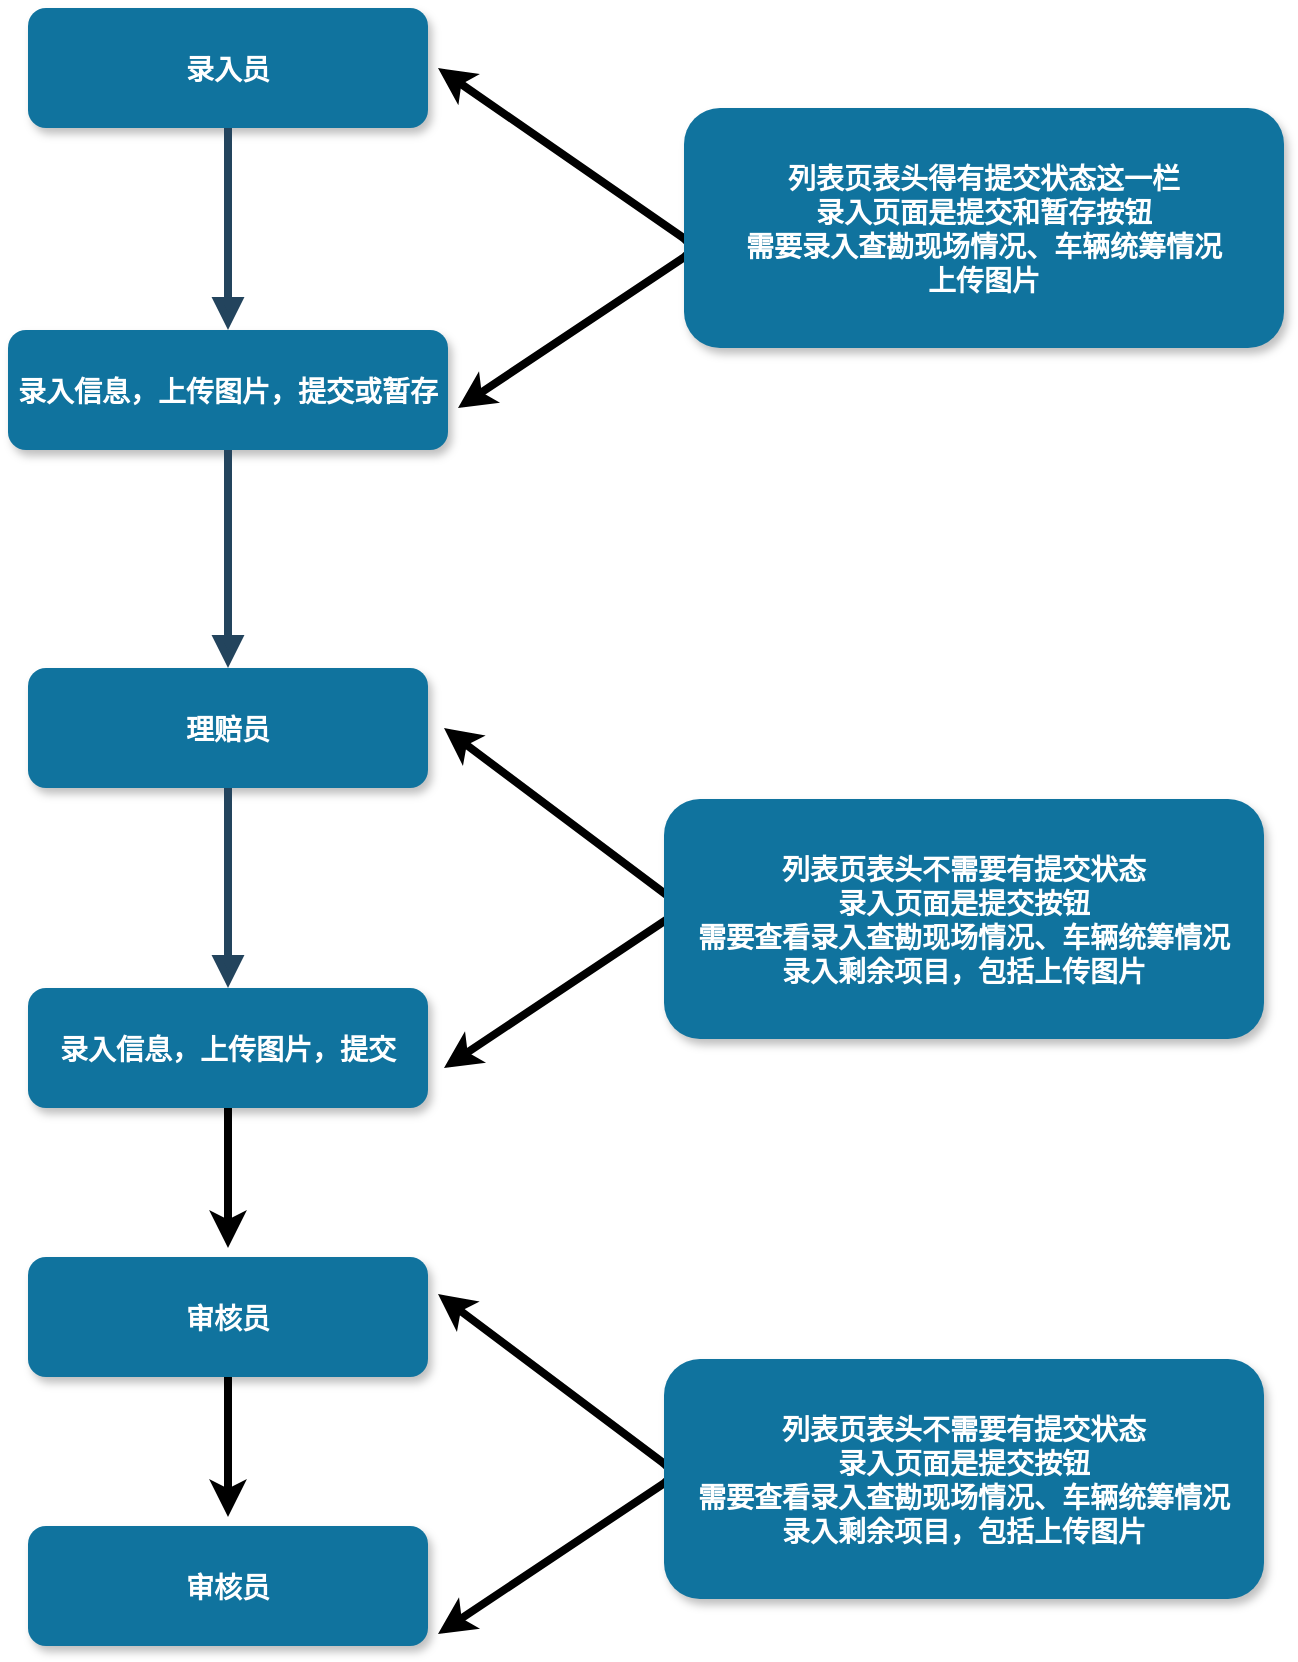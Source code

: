 <mxfile version="13.8.0" type="github">
  <diagram name="Page-1" id="97916047-d0de-89f5-080d-49f4d83e522f">
    <mxGraphModel dx="1422" dy="713" grid="1" gridSize="10" guides="1" tooltips="1" connect="1" arrows="1" fold="1" page="1" pageScale="1.5" pageWidth="1169" pageHeight="827" background="#ffffff" math="0" shadow="0">
      <root>
        <mxCell id="0" />
        <mxCell id="1" parent="0" />
        <mxCell id="2" value="录入员" style="rounded=1;fillColor=#10739E;strokeColor=none;shadow=1;gradientColor=none;fontStyle=1;fontColor=#FFFFFF;fontSize=14;" parent="1" vertex="1">
          <mxGeometry x="560" y="70" width="200" height="60" as="geometry" />
        </mxCell>
        <mxCell id="3" value="录入信息，上传图片，提交或暂存" style="rounded=1;fillColor=#10739E;strokeColor=none;shadow=1;gradientColor=none;fontStyle=1;fontColor=#FFFFFF;fontSize=14;" parent="1" vertex="1">
          <mxGeometry x="550" y="231" width="220" height="60" as="geometry" />
        </mxCell>
        <mxCell id="13" value="理赔员" style="rounded=1;fillColor=#10739E;strokeColor=none;shadow=1;gradientColor=none;fontStyle=1;fontColor=#FFFFFF;fontSize=14;" parent="1" vertex="1">
          <mxGeometry x="560" y="400" width="200" height="60" as="geometry" />
        </mxCell>
        <mxCell id="LGrF4aPvjSiB4dfjYXlf-71" style="edgeStyle=orthogonalEdgeStyle;rounded=0;jumpSize=6;orthogonalLoop=1;jettySize=auto;html=1;endSize=6;strokeWidth=4;fontSize=14;fontColor=#FFFFFF;" edge="1" parent="1">
          <mxGeometry relative="1" as="geometry">
            <mxPoint x="660" y="690" as="targetPoint" />
            <mxPoint x="660" y="620" as="sourcePoint" />
            <Array as="points">
              <mxPoint x="660" y="670" />
            </Array>
          </mxGeometry>
        </mxCell>
        <mxCell id="14" value="录入信息，上传图片，提交" style="rounded=1;fillColor=#10739E;strokeColor=none;shadow=1;gradientColor=none;fontStyle=1;fontColor=#FFFFFF;fontSize=14;" parent="1" vertex="1">
          <mxGeometry x="560" y="560" width="200" height="60" as="geometry" />
        </mxCell>
        <mxCell id="16" value="审核员" style="rounded=1;fillColor=#10739E;strokeColor=none;shadow=1;gradientColor=none;fontStyle=1;fontColor=#FFFFFF;fontSize=14;" parent="1" vertex="1">
          <mxGeometry x="560" y="694.5" width="200" height="60" as="geometry" />
        </mxCell>
        <mxCell id="29" value="" style="edgeStyle=elbowEdgeStyle;elbow=vertical;strokeWidth=4;endArrow=block;endFill=1;fontStyle=1;strokeColor=#23445D;" parent="1" source="2" target="3" edge="1">
          <mxGeometry x="-90" y="-44.5" width="100" height="100" as="geometry">
            <mxPoint x="-90" y="55.5" as="sourcePoint" />
            <mxPoint x="10" y="-44.5" as="targetPoint" />
          </mxGeometry>
        </mxCell>
        <mxCell id="42" value="" style="edgeStyle=elbowEdgeStyle;elbow=vertical;strokeWidth=4;endArrow=block;endFill=1;fontStyle=1;strokeColor=#23445D;" parent="1" source="13" edge="1">
          <mxGeometry x="-50" y="-44.5" width="100" height="100" as="geometry">
            <mxPoint x="-50" y="55.5" as="sourcePoint" />
            <mxPoint x="660" y="560" as="targetPoint" />
          </mxGeometry>
        </mxCell>
        <mxCell id="54" value="" style="edgeStyle=elbowEdgeStyle;elbow=vertical;strokeWidth=4;endArrow=block;endFill=1;fontStyle=1;strokeColor=#23445D;endSize=6;jumpSize=6;exitX=0.5;exitY=1;exitDx=0;exitDy=0;" parent="1" source="3" target="13" edge="1">
          <mxGeometry x="-90" y="-44.5" width="100" height="100" as="geometry">
            <mxPoint x="660" y="300" as="sourcePoint" />
            <mxPoint x="10" y="-44.5" as="targetPoint" />
            <Array as="points">
              <mxPoint x="660" y="390" />
              <mxPoint x="540" y="345.5" />
            </Array>
          </mxGeometry>
        </mxCell>
        <mxCell id="LGrF4aPvjSiB4dfjYXlf-62" value="" style="endArrow=classic;startArrow=classic;html=1;strokeWidth=4;" edge="1" parent="1">
          <mxGeometry width="50" height="50" relative="1" as="geometry">
            <mxPoint x="765" y="100" as="sourcePoint" />
            <mxPoint x="775" y="270" as="targetPoint" />
            <Array as="points">
              <mxPoint x="895" y="190" />
            </Array>
          </mxGeometry>
        </mxCell>
        <mxCell id="LGrF4aPvjSiB4dfjYXlf-64" value="列表页表头得有提交状态这一栏&#xa;录入页面是提交和暂存按钮&#xa;需要录入查勘现场情况、车辆统筹情况&#xa;上传图片" style="rounded=1;fillColor=#10739E;strokeColor=none;shadow=1;gradientColor=none;fontStyle=1;fontColor=#FFFFFF;fontSize=14;" vertex="1" parent="1">
          <mxGeometry x="888" y="120" width="300" height="120" as="geometry" />
        </mxCell>
        <mxCell id="LGrF4aPvjSiB4dfjYXlf-69" value="" style="endArrow=classic;startArrow=classic;html=1;strokeWidth=4;" edge="1" parent="1">
          <mxGeometry width="50" height="50" relative="1" as="geometry">
            <mxPoint x="768" y="430" as="sourcePoint" />
            <mxPoint x="768" y="600" as="targetPoint" />
            <Array as="points">
              <mxPoint x="888" y="520" />
            </Array>
          </mxGeometry>
        </mxCell>
        <mxCell id="LGrF4aPvjSiB4dfjYXlf-70" value="列表页表头不需要有提交状态&#xa;录入页面是提交按钮&#xa;需要查看录入查勘现场情况、车辆统筹情况&#xa;录入剩余项目，包括上传图片" style="rounded=1;fillColor=#10739E;strokeColor=none;shadow=1;gradientColor=none;fontStyle=1;fontSize=14;fontColor=#FFFFFF;" vertex="1" parent="1">
          <mxGeometry x="878" y="465.5" width="300" height="120" as="geometry" />
        </mxCell>
        <mxCell id="LGrF4aPvjSiB4dfjYXlf-73" style="edgeStyle=orthogonalEdgeStyle;rounded=0;jumpSize=6;orthogonalLoop=1;jettySize=auto;html=1;endSize=6;strokeWidth=4;fontSize=14;fontColor=#FFFFFF;" edge="1" parent="1">
          <mxGeometry relative="1" as="geometry">
            <mxPoint x="660" y="824.5" as="targetPoint" />
            <mxPoint x="660" y="754.5" as="sourcePoint" />
            <Array as="points">
              <mxPoint x="660" y="804.5" />
            </Array>
          </mxGeometry>
        </mxCell>
        <mxCell id="LGrF4aPvjSiB4dfjYXlf-74" value="审核员" style="rounded=1;fillColor=#10739E;strokeColor=none;shadow=1;gradientColor=none;fontStyle=1;fontColor=#FFFFFF;fontSize=14;" vertex="1" parent="1">
          <mxGeometry x="560" y="829" width="200" height="60" as="geometry" />
        </mxCell>
        <mxCell id="LGrF4aPvjSiB4dfjYXlf-77" value="" style="endArrow=classic;startArrow=classic;html=1;strokeWidth=4;" edge="1" parent="1">
          <mxGeometry width="50" height="50" relative="1" as="geometry">
            <mxPoint x="765" y="713" as="sourcePoint" />
            <mxPoint x="765" y="883" as="targetPoint" />
            <Array as="points">
              <mxPoint x="885" y="803" />
            </Array>
          </mxGeometry>
        </mxCell>
        <mxCell id="LGrF4aPvjSiB4dfjYXlf-78" value="列表页表头不需要有提交状态&#xa;录入页面是提交按钮&#xa;需要查看录入查勘现场情况、车辆统筹情况&#xa;录入剩余项目，包括上传图片" style="rounded=1;fillColor=#10739E;strokeColor=none;shadow=1;gradientColor=none;fontStyle=1;fontSize=14;fontColor=#FFFFFF;" vertex="1" parent="1">
          <mxGeometry x="878" y="745.5" width="300" height="120" as="geometry" />
        </mxCell>
      </root>
    </mxGraphModel>
  </diagram>
</mxfile>
